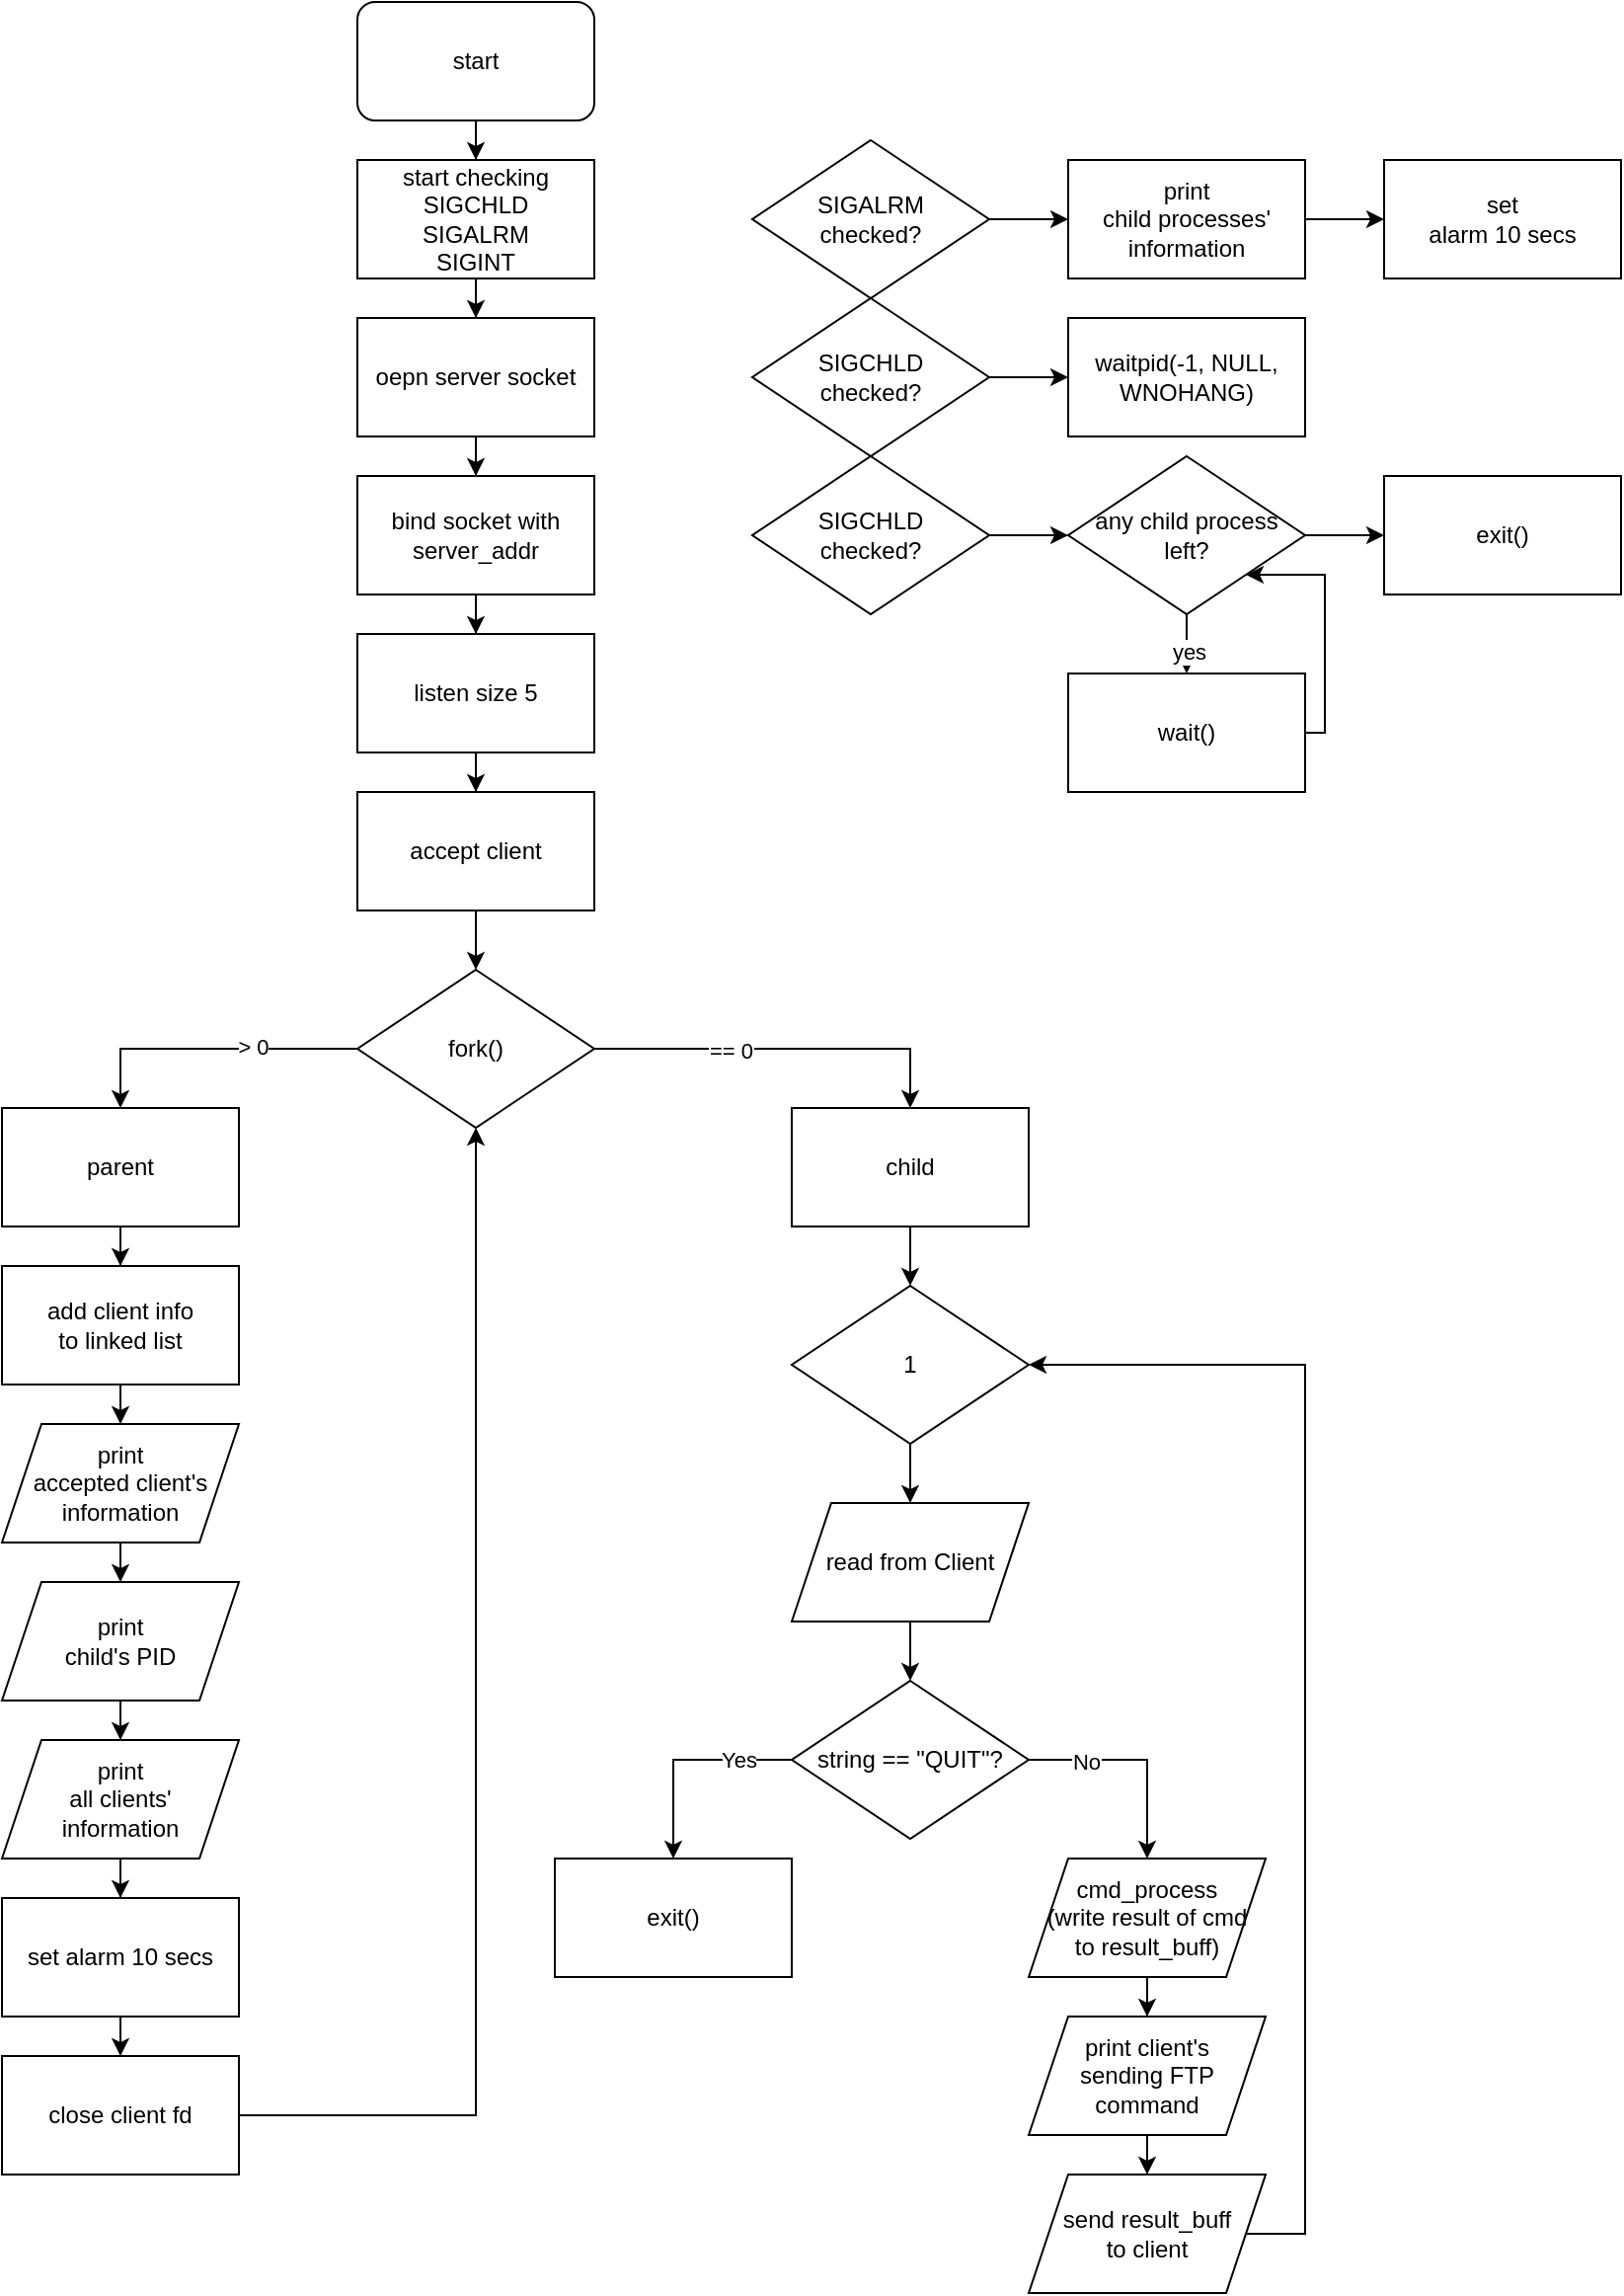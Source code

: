 <mxfile version="24.2.5" type="device">
  <diagram name="페이지-1" id="93DE7s4ki68VwjqAMXgv">
    <mxGraphModel dx="1194" dy="657" grid="1" gridSize="10" guides="1" tooltips="1" connect="1" arrows="1" fold="1" page="1" pageScale="1" pageWidth="827" pageHeight="1169" math="0" shadow="0">
      <root>
        <mxCell id="0" />
        <mxCell id="1" parent="0" />
        <mxCell id="vrBvipgxmOorZBdJkUtO-4" value="" style="edgeStyle=orthogonalEdgeStyle;rounded=0;orthogonalLoop=1;jettySize=auto;html=1;" parent="1" source="vrBvipgxmOorZBdJkUtO-2" target="vrBvipgxmOorZBdJkUtO-3" edge="1">
          <mxGeometry relative="1" as="geometry" />
        </mxCell>
        <mxCell id="vrBvipgxmOorZBdJkUtO-2" value="start" style="rounded=1;whiteSpace=wrap;html=1;" parent="1" vertex="1">
          <mxGeometry x="360" y="10" width="120" height="60" as="geometry" />
        </mxCell>
        <mxCell id="vrBvipgxmOorZBdJkUtO-9" value="" style="edgeStyle=orthogonalEdgeStyle;rounded=0;orthogonalLoop=1;jettySize=auto;html=1;" parent="1" source="vrBvipgxmOorZBdJkUtO-3" target="vrBvipgxmOorZBdJkUtO-7" edge="1">
          <mxGeometry relative="1" as="geometry" />
        </mxCell>
        <mxCell id="vrBvipgxmOorZBdJkUtO-3" value="start checking&lt;br&gt;SIGCHLD&lt;div&gt;SIGALRM&lt;/div&gt;&lt;div&gt;SIGINT&lt;/div&gt;" style="rounded=0;whiteSpace=wrap;html=1;" parent="1" vertex="1">
          <mxGeometry x="360" y="90" width="120" height="60" as="geometry" />
        </mxCell>
        <mxCell id="vrBvipgxmOorZBdJkUtO-10" value="" style="edgeStyle=orthogonalEdgeStyle;rounded=0;orthogonalLoop=1;jettySize=auto;html=1;" parent="1" source="vrBvipgxmOorZBdJkUtO-7" target="vrBvipgxmOorZBdJkUtO-8" edge="1">
          <mxGeometry relative="1" as="geometry" />
        </mxCell>
        <mxCell id="vrBvipgxmOorZBdJkUtO-7" value="oepn server socket" style="rounded=0;whiteSpace=wrap;html=1;" parent="1" vertex="1">
          <mxGeometry x="360" y="170" width="120" height="60" as="geometry" />
        </mxCell>
        <mxCell id="vrBvipgxmOorZBdJkUtO-14" value="" style="edgeStyle=orthogonalEdgeStyle;rounded=0;orthogonalLoop=1;jettySize=auto;html=1;" parent="1" source="vrBvipgxmOorZBdJkUtO-8" target="vrBvipgxmOorZBdJkUtO-12" edge="1">
          <mxGeometry relative="1" as="geometry" />
        </mxCell>
        <mxCell id="vrBvipgxmOorZBdJkUtO-8" value="bind socket with server_addr" style="whiteSpace=wrap;html=1;" parent="1" vertex="1">
          <mxGeometry x="360" y="250" width="120" height="60" as="geometry" />
        </mxCell>
        <mxCell id="vrBvipgxmOorZBdJkUtO-15" value="" style="edgeStyle=orthogonalEdgeStyle;rounded=0;orthogonalLoop=1;jettySize=auto;html=1;" parent="1" source="vrBvipgxmOorZBdJkUtO-12" target="vrBvipgxmOorZBdJkUtO-13" edge="1">
          <mxGeometry relative="1" as="geometry" />
        </mxCell>
        <mxCell id="vrBvipgxmOorZBdJkUtO-12" value="listen size 5" style="whiteSpace=wrap;html=1;" parent="1" vertex="1">
          <mxGeometry x="360" y="330" width="120" height="60" as="geometry" />
        </mxCell>
        <mxCell id="vrBvipgxmOorZBdJkUtO-32" value="" style="edgeStyle=orthogonalEdgeStyle;rounded=0;orthogonalLoop=1;jettySize=auto;html=1;" parent="1" source="vrBvipgxmOorZBdJkUtO-13" target="vrBvipgxmOorZBdJkUtO-18" edge="1">
          <mxGeometry relative="1" as="geometry" />
        </mxCell>
        <mxCell id="vrBvipgxmOorZBdJkUtO-13" value="accept client" style="rounded=0;whiteSpace=wrap;html=1;" parent="1" vertex="1">
          <mxGeometry x="360" y="410" width="120" height="60" as="geometry" />
        </mxCell>
        <mxCell id="vrBvipgxmOorZBdJkUtO-22" style="edgeStyle=orthogonalEdgeStyle;rounded=0;orthogonalLoop=1;jettySize=auto;html=1;entryX=0.5;entryY=0;entryDx=0;entryDy=0;exitX=0;exitY=0.5;exitDx=0;exitDy=0;" parent="1" source="vrBvipgxmOorZBdJkUtO-18" target="vrBvipgxmOorZBdJkUtO-25" edge="1">
          <mxGeometry relative="1" as="geometry">
            <mxPoint x="320" y="540" as="sourcePoint" />
            <mxPoint x="240" y="510" as="targetPoint" />
          </mxGeometry>
        </mxCell>
        <mxCell id="vrBvipgxmOorZBdJkUtO-23" value="&amp;gt; 0" style="edgeLabel;html=1;align=center;verticalAlign=middle;resizable=0;points=[];" parent="vrBvipgxmOorZBdJkUtO-22" vertex="1" connectable="0">
          <mxGeometry x="-0.291" y="-1" relative="1" as="geometry">
            <mxPoint as="offset" />
          </mxGeometry>
        </mxCell>
        <mxCell id="vrBvipgxmOorZBdJkUtO-35" style="edgeStyle=orthogonalEdgeStyle;rounded=0;orthogonalLoop=1;jettySize=auto;html=1;entryX=0.5;entryY=0;entryDx=0;entryDy=0;exitX=1;exitY=0.5;exitDx=0;exitDy=0;" parent="1" source="vrBvipgxmOorZBdJkUtO-18" target="vrBvipgxmOorZBdJkUtO-34" edge="1">
          <mxGeometry relative="1" as="geometry">
            <mxPoint x="520" y="540" as="sourcePoint" />
          </mxGeometry>
        </mxCell>
        <mxCell id="vrBvipgxmOorZBdJkUtO-36" value="== 0" style="edgeLabel;html=1;align=center;verticalAlign=middle;resizable=0;points=[];" parent="vrBvipgxmOorZBdJkUtO-35" vertex="1" connectable="0">
          <mxGeometry x="-0.273" relative="1" as="geometry">
            <mxPoint y="1" as="offset" />
          </mxGeometry>
        </mxCell>
        <mxCell id="vrBvipgxmOorZBdJkUtO-18" value="fork()" style="rhombus;whiteSpace=wrap;html=1;" parent="1" vertex="1">
          <mxGeometry x="360" y="500" width="120" height="80" as="geometry" />
        </mxCell>
        <mxCell id="vrBvipgxmOorZBdJkUtO-21" value="" style="edgeStyle=orthogonalEdgeStyle;rounded=0;orthogonalLoop=1;jettySize=auto;html=1;" parent="1" source="vrBvipgxmOorZBdJkUtO-19" target="vrBvipgxmOorZBdJkUtO-20" edge="1">
          <mxGeometry relative="1" as="geometry" />
        </mxCell>
        <mxCell id="vrBvipgxmOorZBdJkUtO-19" value="print&lt;div&gt;accepted client&#39;s&lt;/div&gt;&lt;div&gt;information&lt;/div&gt;" style="shape=parallelogram;perimeter=parallelogramPerimeter;whiteSpace=wrap;html=1;fixedSize=1;" parent="1" vertex="1">
          <mxGeometry x="180" y="730" width="120" height="60" as="geometry" />
        </mxCell>
        <mxCell id="E6JWedp_K6nHc4II-3hM-26" value="" style="edgeStyle=orthogonalEdgeStyle;rounded=0;orthogonalLoop=1;jettySize=auto;html=1;" parent="1" source="vrBvipgxmOorZBdJkUtO-20" target="E6JWedp_K6nHc4II-3hM-25" edge="1">
          <mxGeometry relative="1" as="geometry" />
        </mxCell>
        <mxCell id="vrBvipgxmOorZBdJkUtO-20" value="print&lt;div&gt;child&#39;s PID&lt;/div&gt;" style="shape=parallelogram;perimeter=parallelogramPerimeter;whiteSpace=wrap;html=1;fixedSize=1;" parent="1" vertex="1">
          <mxGeometry x="180" y="810" width="120" height="60" as="geometry" />
        </mxCell>
        <mxCell id="E6JWedp_K6nHc4II-3hM-24" value="" style="edgeStyle=orthogonalEdgeStyle;rounded=0;orthogonalLoop=1;jettySize=auto;html=1;" parent="1" source="vrBvipgxmOorZBdJkUtO-25" target="E6JWedp_K6nHc4II-3hM-22" edge="1">
          <mxGeometry relative="1" as="geometry" />
        </mxCell>
        <mxCell id="vrBvipgxmOorZBdJkUtO-25" value="parent" style="rounded=0;whiteSpace=wrap;html=1;" parent="1" vertex="1">
          <mxGeometry x="180" y="570" width="120" height="60" as="geometry" />
        </mxCell>
        <mxCell id="vrBvipgxmOorZBdJkUtO-33" style="edgeStyle=orthogonalEdgeStyle;rounded=0;orthogonalLoop=1;jettySize=auto;html=1;entryX=0.5;entryY=1;entryDx=0;entryDy=0;" parent="1" source="vrBvipgxmOorZBdJkUtO-29" target="vrBvipgxmOorZBdJkUtO-18" edge="1">
          <mxGeometry relative="1" as="geometry" />
        </mxCell>
        <mxCell id="vrBvipgxmOorZBdJkUtO-29" value="close client fd" style="rounded=0;whiteSpace=wrap;html=1;" parent="1" vertex="1">
          <mxGeometry x="180" y="1050" width="120" height="60" as="geometry" />
        </mxCell>
        <mxCell id="vrBvipgxmOorZBdJkUtO-38" value="" style="edgeStyle=orthogonalEdgeStyle;rounded=0;orthogonalLoop=1;jettySize=auto;html=1;" parent="1" source="vrBvipgxmOorZBdJkUtO-34" target="vrBvipgxmOorZBdJkUtO-37" edge="1">
          <mxGeometry relative="1" as="geometry" />
        </mxCell>
        <mxCell id="vrBvipgxmOorZBdJkUtO-34" value="child" style="rounded=0;whiteSpace=wrap;html=1;" parent="1" vertex="1">
          <mxGeometry x="580" y="570" width="120" height="60" as="geometry" />
        </mxCell>
        <mxCell id="vrBvipgxmOorZBdJkUtO-40" value="" style="edgeStyle=orthogonalEdgeStyle;rounded=0;orthogonalLoop=1;jettySize=auto;html=1;" parent="1" source="vrBvipgxmOorZBdJkUtO-37" target="vrBvipgxmOorZBdJkUtO-39" edge="1">
          <mxGeometry relative="1" as="geometry" />
        </mxCell>
        <mxCell id="vrBvipgxmOorZBdJkUtO-37" value="1" style="rhombus;whiteSpace=wrap;html=1;" parent="1" vertex="1">
          <mxGeometry x="580" y="660" width="120" height="80" as="geometry" />
        </mxCell>
        <mxCell id="vrBvipgxmOorZBdJkUtO-49" value="" style="edgeStyle=orthogonalEdgeStyle;rounded=0;orthogonalLoop=1;jettySize=auto;html=1;" parent="1" source="vrBvipgxmOorZBdJkUtO-39" target="vrBvipgxmOorZBdJkUtO-43" edge="1">
          <mxGeometry relative="1" as="geometry" />
        </mxCell>
        <mxCell id="vrBvipgxmOorZBdJkUtO-39" value="read from Client" style="shape=parallelogram;perimeter=parallelogramPerimeter;whiteSpace=wrap;html=1;fixedSize=1;" parent="1" vertex="1">
          <mxGeometry x="580" y="770" width="120" height="60" as="geometry" />
        </mxCell>
        <mxCell id="vrBvipgxmOorZBdJkUtO-46" style="edgeStyle=orthogonalEdgeStyle;rounded=0;orthogonalLoop=1;jettySize=auto;html=1;entryX=0.5;entryY=0;entryDx=0;entryDy=0;" parent="1" source="vrBvipgxmOorZBdJkUtO-43" target="vrBvipgxmOorZBdJkUtO-45" edge="1">
          <mxGeometry relative="1" as="geometry">
            <Array as="points">
              <mxPoint x="760" y="900" />
            </Array>
          </mxGeometry>
        </mxCell>
        <mxCell id="vrBvipgxmOorZBdJkUtO-47" value="No" style="edgeLabel;html=1;align=center;verticalAlign=middle;resizable=0;points=[];" parent="vrBvipgxmOorZBdJkUtO-46" vertex="1" connectable="0">
          <mxGeometry x="-0.473" relative="1" as="geometry">
            <mxPoint y="1" as="offset" />
          </mxGeometry>
        </mxCell>
        <mxCell id="vrBvipgxmOorZBdJkUtO-51" style="edgeStyle=orthogonalEdgeStyle;rounded=0;orthogonalLoop=1;jettySize=auto;html=1;entryX=0.5;entryY=0;entryDx=0;entryDy=0;" parent="1" source="vrBvipgxmOorZBdJkUtO-43" target="vrBvipgxmOorZBdJkUtO-50" edge="1">
          <mxGeometry relative="1" as="geometry">
            <Array as="points">
              <mxPoint x="520" y="900" />
            </Array>
          </mxGeometry>
        </mxCell>
        <mxCell id="vrBvipgxmOorZBdJkUtO-53" value="Yes" style="edgeLabel;html=1;align=center;verticalAlign=middle;resizable=0;points=[];" parent="vrBvipgxmOorZBdJkUtO-51" vertex="1" connectable="0">
          <mxGeometry x="-0.509" relative="1" as="geometry">
            <mxPoint as="offset" />
          </mxGeometry>
        </mxCell>
        <mxCell id="vrBvipgxmOorZBdJkUtO-43" value="string == &quot;QUIT&quot;?" style="rhombus;whiteSpace=wrap;html=1;" parent="1" vertex="1">
          <mxGeometry x="580" y="860" width="120" height="80" as="geometry" />
        </mxCell>
        <mxCell id="E6JWedp_K6nHc4II-3hM-34" value="" style="edgeStyle=orthogonalEdgeStyle;rounded=0;orthogonalLoop=1;jettySize=auto;html=1;" parent="1" source="vrBvipgxmOorZBdJkUtO-45" target="E6JWedp_K6nHc4II-3hM-33" edge="1">
          <mxGeometry relative="1" as="geometry" />
        </mxCell>
        <mxCell id="vrBvipgxmOorZBdJkUtO-45" value="cmd_process&lt;div&gt;(write result of cmd&lt;/div&gt;&lt;div&gt;to result_buff)&lt;/div&gt;" style="shape=parallelogram;perimeter=parallelogramPerimeter;whiteSpace=wrap;html=1;fixedSize=1;" parent="1" vertex="1">
          <mxGeometry x="700" y="950" width="120" height="60" as="geometry" />
        </mxCell>
        <mxCell id="vrBvipgxmOorZBdJkUtO-50" value="exit()" style="rounded=0;whiteSpace=wrap;html=1;" parent="1" vertex="1">
          <mxGeometry x="460" y="950" width="120" height="60" as="geometry" />
        </mxCell>
        <mxCell id="vrBvipgxmOorZBdJkUtO-71" value="" style="edgeStyle=orthogonalEdgeStyle;rounded=0;orthogonalLoop=1;jettySize=auto;html=1;" parent="1" source="vrBvipgxmOorZBdJkUtO-68" target="vrBvipgxmOorZBdJkUtO-70" edge="1">
          <mxGeometry relative="1" as="geometry" />
        </mxCell>
        <mxCell id="vrBvipgxmOorZBdJkUtO-68" value="SIGALRM&lt;div&gt;checked?&lt;/div&gt;" style="rhombus;whiteSpace=wrap;html=1;" parent="1" vertex="1">
          <mxGeometry x="560" y="80" width="120" height="80" as="geometry" />
        </mxCell>
        <mxCell id="E6JWedp_K6nHc4II-3hM-6" value="" style="edgeStyle=orthogonalEdgeStyle;rounded=0;orthogonalLoop=1;jettySize=auto;html=1;" parent="1" source="vrBvipgxmOorZBdJkUtO-70" target="E6JWedp_K6nHc4II-3hM-5" edge="1">
          <mxGeometry relative="1" as="geometry" />
        </mxCell>
        <mxCell id="vrBvipgxmOorZBdJkUtO-70" value="print&lt;br&gt;child processes&#39; information" style="whiteSpace=wrap;html=1;" parent="1" vertex="1">
          <mxGeometry x="720" y="90" width="120" height="60" as="geometry" />
        </mxCell>
        <mxCell id="vrBvipgxmOorZBdJkUtO-72" value="" style="edgeStyle=orthogonalEdgeStyle;rounded=0;orthogonalLoop=1;jettySize=auto;html=1;" parent="1" source="vrBvipgxmOorZBdJkUtO-73" target="vrBvipgxmOorZBdJkUtO-74" edge="1">
          <mxGeometry relative="1" as="geometry" />
        </mxCell>
        <mxCell id="vrBvipgxmOorZBdJkUtO-73" value="SIGCHLD&lt;div&gt;checked?&lt;/div&gt;" style="rhombus;whiteSpace=wrap;html=1;" parent="1" vertex="1">
          <mxGeometry x="560" y="160" width="120" height="80" as="geometry" />
        </mxCell>
        <mxCell id="vrBvipgxmOorZBdJkUtO-74" value="waitpid(-1, NULL, WNOHANG)" style="whiteSpace=wrap;html=1;" parent="1" vertex="1">
          <mxGeometry x="720" y="170" width="120" height="60" as="geometry" />
        </mxCell>
        <mxCell id="E6JWedp_K6nHc4II-3hM-14" value="" style="edgeStyle=orthogonalEdgeStyle;rounded=0;orthogonalLoop=1;jettySize=auto;html=1;" parent="1" source="E6JWedp_K6nHc4II-3hM-3" target="E6JWedp_K6nHc4II-3hM-13" edge="1">
          <mxGeometry relative="1" as="geometry" />
        </mxCell>
        <mxCell id="E6JWedp_K6nHc4II-3hM-3" value="SIGCHLD&lt;div&gt;checked?&lt;/div&gt;" style="rhombus;whiteSpace=wrap;html=1;" parent="1" vertex="1">
          <mxGeometry x="560" y="240" width="120" height="80" as="geometry" />
        </mxCell>
        <mxCell id="E6JWedp_K6nHc4II-3hM-5" value="set&lt;br&gt;alarm 10 secs" style="whiteSpace=wrap;html=1;" parent="1" vertex="1">
          <mxGeometry x="880" y="90" width="120" height="60" as="geometry" />
        </mxCell>
        <mxCell id="E6JWedp_K6nHc4II-3hM-18" style="edgeStyle=orthogonalEdgeStyle;rounded=0;orthogonalLoop=1;jettySize=auto;html=1;entryX=1;entryY=1;entryDx=0;entryDy=0;" parent="1" source="E6JWedp_K6nHc4II-3hM-11" target="E6JWedp_K6nHc4II-3hM-13" edge="1">
          <mxGeometry relative="1" as="geometry">
            <Array as="points">
              <mxPoint x="850" y="380" />
              <mxPoint x="850" y="300" />
            </Array>
          </mxGeometry>
        </mxCell>
        <mxCell id="E6JWedp_K6nHc4II-3hM-11" value="wait()" style="whiteSpace=wrap;html=1;" parent="1" vertex="1">
          <mxGeometry x="720" y="350" width="120" height="60" as="geometry" />
        </mxCell>
        <mxCell id="E6JWedp_K6nHc4II-3hM-15" value="" style="edgeStyle=orthogonalEdgeStyle;rounded=0;orthogonalLoop=1;jettySize=auto;html=1;" parent="1" source="E6JWedp_K6nHc4II-3hM-13" target="E6JWedp_K6nHc4II-3hM-11" edge="1">
          <mxGeometry relative="1" as="geometry" />
        </mxCell>
        <mxCell id="E6JWedp_K6nHc4II-3hM-16" value="yes" style="edgeLabel;html=1;align=center;verticalAlign=middle;resizable=0;points=[];" parent="E6JWedp_K6nHc4II-3hM-15" vertex="1" connectable="0">
          <mxGeometry x="-0.15" y="-1" relative="1" as="geometry">
            <mxPoint as="offset" />
          </mxGeometry>
        </mxCell>
        <mxCell id="E6JWedp_K6nHc4II-3hM-20" value="" style="edgeStyle=orthogonalEdgeStyle;rounded=0;orthogonalLoop=1;jettySize=auto;html=1;" parent="1" source="E6JWedp_K6nHc4II-3hM-13" target="E6JWedp_K6nHc4II-3hM-19" edge="1">
          <mxGeometry relative="1" as="geometry" />
        </mxCell>
        <mxCell id="E6JWedp_K6nHc4II-3hM-13" value="any child process&lt;div&gt;left?&lt;/div&gt;" style="rhombus;whiteSpace=wrap;html=1;" parent="1" vertex="1">
          <mxGeometry x="720" y="240" width="120" height="80" as="geometry" />
        </mxCell>
        <mxCell id="E6JWedp_K6nHc4II-3hM-19" value="exit()" style="whiteSpace=wrap;html=1;" parent="1" vertex="1">
          <mxGeometry x="880" y="250" width="120" height="60" as="geometry" />
        </mxCell>
        <mxCell id="E6JWedp_K6nHc4II-3hM-27" value="" style="edgeStyle=orthogonalEdgeStyle;rounded=0;orthogonalLoop=1;jettySize=auto;html=1;" parent="1" source="E6JWedp_K6nHc4II-3hM-22" target="vrBvipgxmOorZBdJkUtO-19" edge="1">
          <mxGeometry relative="1" as="geometry" />
        </mxCell>
        <mxCell id="E6JWedp_K6nHc4II-3hM-22" value="add client info&lt;br&gt;to linked list" style="rounded=0;whiteSpace=wrap;html=1;" parent="1" vertex="1">
          <mxGeometry x="180" y="650" width="120" height="60" as="geometry" />
        </mxCell>
        <mxCell id="E6JWedp_K6nHc4II-3hM-30" value="" style="edgeStyle=orthogonalEdgeStyle;rounded=0;orthogonalLoop=1;jettySize=auto;html=1;" parent="1" source="E6JWedp_K6nHc4II-3hM-25" target="E6JWedp_K6nHc4II-3hM-29" edge="1">
          <mxGeometry relative="1" as="geometry" />
        </mxCell>
        <mxCell id="E6JWedp_K6nHc4II-3hM-25" value="print&lt;div&gt;all clients&#39;&lt;/div&gt;&lt;div&gt;information&lt;/div&gt;" style="shape=parallelogram;perimeter=parallelogramPerimeter;whiteSpace=wrap;html=1;fixedSize=1;" parent="1" vertex="1">
          <mxGeometry x="180" y="890" width="120" height="60" as="geometry" />
        </mxCell>
        <mxCell id="E6JWedp_K6nHc4II-3hM-31" value="" style="edgeStyle=orthogonalEdgeStyle;rounded=0;orthogonalLoop=1;jettySize=auto;html=1;" parent="1" source="E6JWedp_K6nHc4II-3hM-29" target="vrBvipgxmOorZBdJkUtO-29" edge="1">
          <mxGeometry relative="1" as="geometry" />
        </mxCell>
        <mxCell id="E6JWedp_K6nHc4II-3hM-29" value="set alarm 10 secs" style="rounded=0;whiteSpace=wrap;html=1;" parent="1" vertex="1">
          <mxGeometry x="180" y="970" width="120" height="60" as="geometry" />
        </mxCell>
        <mxCell id="E6JWedp_K6nHc4II-3hM-36" value="" style="edgeStyle=orthogonalEdgeStyle;rounded=0;orthogonalLoop=1;jettySize=auto;html=1;" parent="1" source="E6JWedp_K6nHc4II-3hM-33" target="E6JWedp_K6nHc4II-3hM-35" edge="1">
          <mxGeometry relative="1" as="geometry" />
        </mxCell>
        <mxCell id="E6JWedp_K6nHc4II-3hM-33" value="print client&#39;s&lt;div&gt;sending FTP command&lt;/div&gt;" style="shape=parallelogram;perimeter=parallelogramPerimeter;whiteSpace=wrap;html=1;fixedSize=1;" parent="1" vertex="1">
          <mxGeometry x="700" y="1030" width="120" height="60" as="geometry" />
        </mxCell>
        <mxCell id="E6JWedp_K6nHc4II-3hM-37" style="edgeStyle=orthogonalEdgeStyle;rounded=0;orthogonalLoop=1;jettySize=auto;html=1;entryX=1;entryY=0.5;entryDx=0;entryDy=0;" parent="1" source="E6JWedp_K6nHc4II-3hM-35" target="vrBvipgxmOorZBdJkUtO-37" edge="1">
          <mxGeometry relative="1" as="geometry">
            <Array as="points">
              <mxPoint x="840" y="1140" />
              <mxPoint x="840" y="700" />
            </Array>
          </mxGeometry>
        </mxCell>
        <mxCell id="E6JWedp_K6nHc4II-3hM-35" value="send result_buff&lt;div&gt;to client&lt;/div&gt;" style="shape=parallelogram;perimeter=parallelogramPerimeter;whiteSpace=wrap;html=1;fixedSize=1;" parent="1" vertex="1">
          <mxGeometry x="700" y="1110" width="120" height="60" as="geometry" />
        </mxCell>
      </root>
    </mxGraphModel>
  </diagram>
</mxfile>

